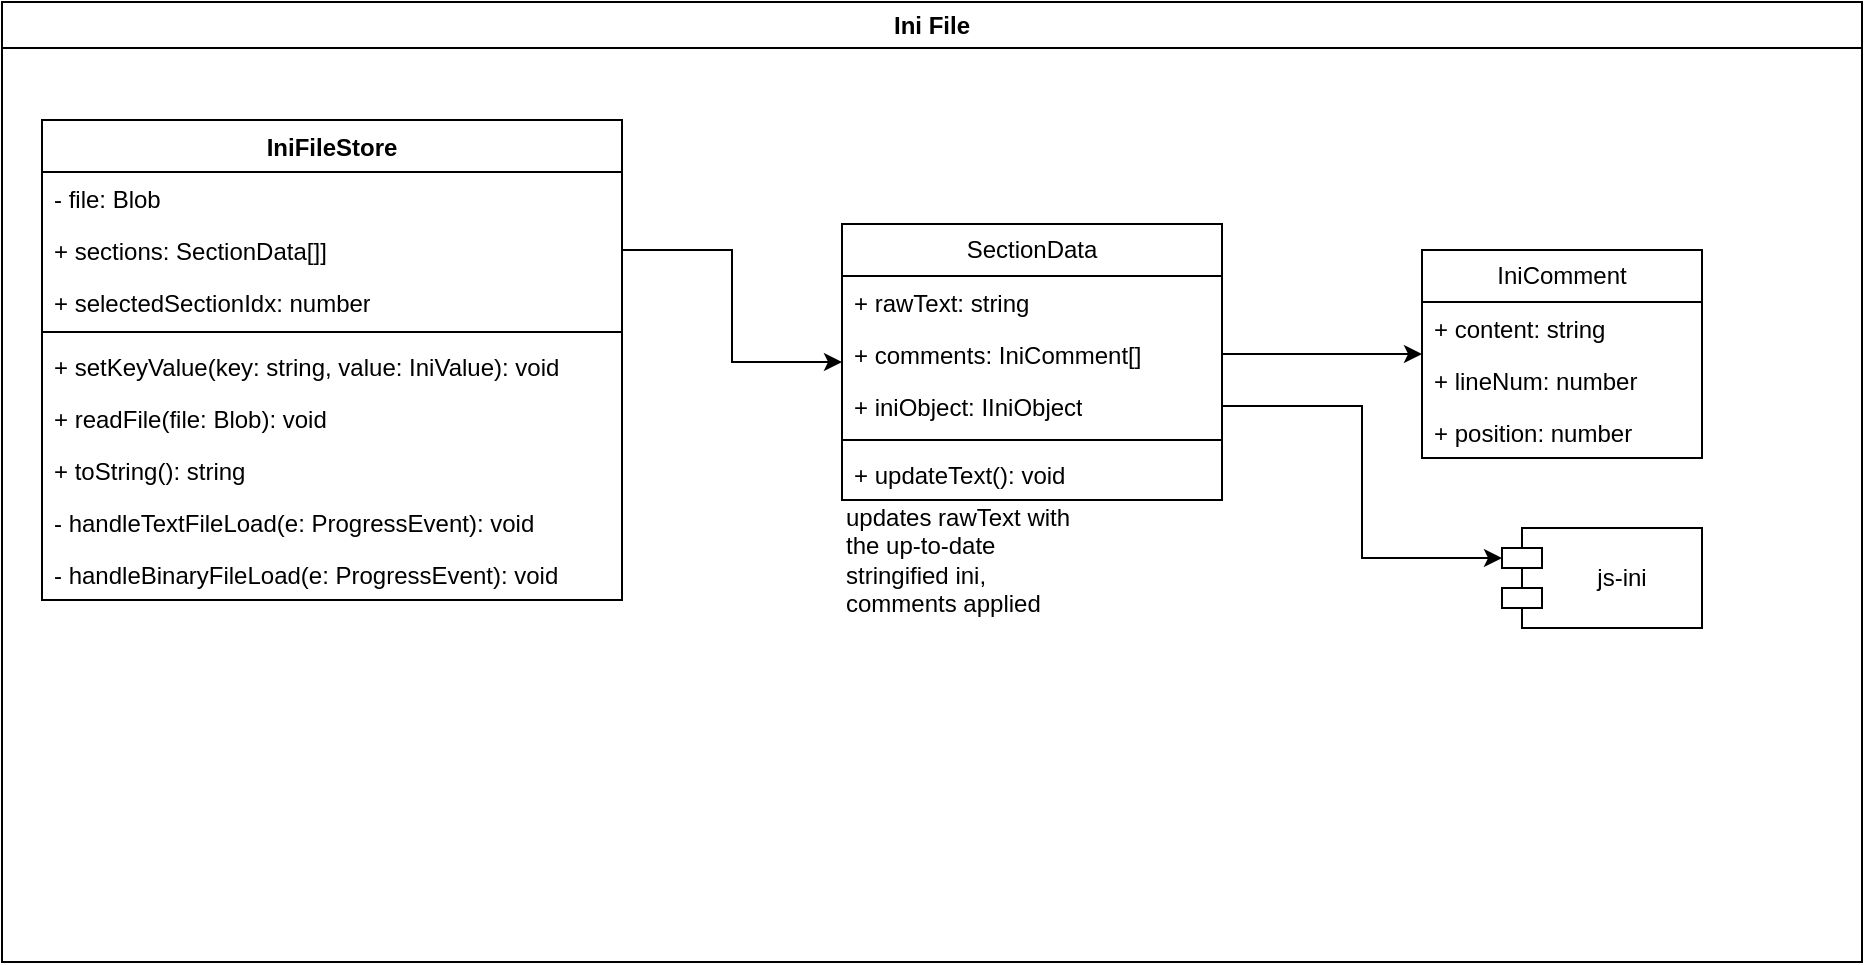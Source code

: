 <mxfile version="21.6.5" type="device">
  <diagram name="Page-1" id="wxFJn7DeGOxnf3FE4H3l">
    <mxGraphModel dx="1418" dy="828" grid="1" gridSize="10" guides="1" tooltips="1" connect="1" arrows="1" fold="1" page="1" pageScale="1" pageWidth="850" pageHeight="1100" math="0" shadow="0">
      <root>
        <mxCell id="0" />
        <mxCell id="1" parent="0" />
        <mxCell id="KkaFJ8NdGpzKe8xKeU3h-1" value="Ini File" style="swimlane;whiteSpace=wrap;html=1;" vertex="1" parent="1">
          <mxGeometry x="40" y="50" width="930" height="480" as="geometry" />
        </mxCell>
        <mxCell id="KkaFJ8NdGpzKe8xKeU3h-2" value="SectionData" style="swimlane;fontStyle=0;childLayout=stackLayout;horizontal=1;startSize=26;fillColor=none;horizontalStack=0;resizeParent=1;resizeParentMax=0;resizeLast=0;collapsible=1;marginBottom=0;whiteSpace=wrap;html=1;" vertex="1" parent="KkaFJ8NdGpzKe8xKeU3h-1">
          <mxGeometry x="420" y="111" width="190" height="138" as="geometry" />
        </mxCell>
        <mxCell id="KkaFJ8NdGpzKe8xKeU3h-3" value="+ rawText: string" style="text;strokeColor=none;fillColor=none;align=left;verticalAlign=top;spacingLeft=4;spacingRight=4;overflow=hidden;rotatable=0;points=[[0,0.5],[1,0.5]];portConstraint=eastwest;whiteSpace=wrap;html=1;" vertex="1" parent="KkaFJ8NdGpzKe8xKeU3h-2">
          <mxGeometry y="26" width="190" height="26" as="geometry" />
        </mxCell>
        <mxCell id="KkaFJ8NdGpzKe8xKeU3h-4" value="+ comments: IniComment[]" style="text;strokeColor=none;fillColor=none;align=left;verticalAlign=top;spacingLeft=4;spacingRight=4;overflow=hidden;rotatable=0;points=[[0,0.5],[1,0.5]];portConstraint=eastwest;whiteSpace=wrap;html=1;" vertex="1" parent="KkaFJ8NdGpzKe8xKeU3h-2">
          <mxGeometry y="52" width="190" height="26" as="geometry" />
        </mxCell>
        <mxCell id="KkaFJ8NdGpzKe8xKeU3h-5" value="+ iniObject: IIniObject" style="text;strokeColor=none;fillColor=none;align=left;verticalAlign=top;spacingLeft=4;spacingRight=4;overflow=hidden;rotatable=0;points=[[0,0.5],[1,0.5]];portConstraint=eastwest;whiteSpace=wrap;html=1;" vertex="1" parent="KkaFJ8NdGpzKe8xKeU3h-2">
          <mxGeometry y="78" width="190" height="26" as="geometry" />
        </mxCell>
        <mxCell id="KkaFJ8NdGpzKe8xKeU3h-12" value="" style="line;strokeWidth=1;fillColor=none;align=left;verticalAlign=middle;spacingTop=-1;spacingLeft=3;spacingRight=3;rotatable=0;labelPosition=right;points=[];portConstraint=eastwest;strokeColor=inherit;" vertex="1" parent="KkaFJ8NdGpzKe8xKeU3h-2">
          <mxGeometry y="104" width="190" height="8" as="geometry" />
        </mxCell>
        <mxCell id="KkaFJ8NdGpzKe8xKeU3h-13" value="+ updateText(): void" style="text;strokeColor=none;fillColor=none;align=left;verticalAlign=top;spacingLeft=4;spacingRight=4;overflow=hidden;rotatable=0;points=[[0,0.5],[1,0.5]];portConstraint=eastwest;whiteSpace=wrap;html=1;" vertex="1" parent="KkaFJ8NdGpzKe8xKeU3h-2">
          <mxGeometry y="112" width="190" height="26" as="geometry" />
        </mxCell>
        <mxCell id="KkaFJ8NdGpzKe8xKeU3h-6" value="IniComment" style="swimlane;fontStyle=0;childLayout=stackLayout;horizontal=1;startSize=26;fillColor=none;horizontalStack=0;resizeParent=1;resizeParentMax=0;resizeLast=0;collapsible=1;marginBottom=0;whiteSpace=wrap;html=1;" vertex="1" parent="KkaFJ8NdGpzKe8xKeU3h-1">
          <mxGeometry x="710" y="124" width="140" height="104" as="geometry" />
        </mxCell>
        <mxCell id="KkaFJ8NdGpzKe8xKeU3h-7" value="+ content: string" style="text;strokeColor=none;fillColor=none;align=left;verticalAlign=top;spacingLeft=4;spacingRight=4;overflow=hidden;rotatable=0;points=[[0,0.5],[1,0.5]];portConstraint=eastwest;whiteSpace=wrap;html=1;" vertex="1" parent="KkaFJ8NdGpzKe8xKeU3h-6">
          <mxGeometry y="26" width="140" height="26" as="geometry" />
        </mxCell>
        <mxCell id="KkaFJ8NdGpzKe8xKeU3h-8" value="+ lineNum: number" style="text;strokeColor=none;fillColor=none;align=left;verticalAlign=top;spacingLeft=4;spacingRight=4;overflow=hidden;rotatable=0;points=[[0,0.5],[1,0.5]];portConstraint=eastwest;whiteSpace=wrap;html=1;" vertex="1" parent="KkaFJ8NdGpzKe8xKeU3h-6">
          <mxGeometry y="52" width="140" height="26" as="geometry" />
        </mxCell>
        <mxCell id="KkaFJ8NdGpzKe8xKeU3h-9" value="+ position: number" style="text;strokeColor=none;fillColor=none;align=left;verticalAlign=top;spacingLeft=4;spacingRight=4;overflow=hidden;rotatable=0;points=[[0,0.5],[1,0.5]];portConstraint=eastwest;whiteSpace=wrap;html=1;" vertex="1" parent="KkaFJ8NdGpzKe8xKeU3h-6">
          <mxGeometry y="78" width="140" height="26" as="geometry" />
        </mxCell>
        <mxCell id="KkaFJ8NdGpzKe8xKeU3h-11" style="edgeStyle=orthogonalEdgeStyle;rounded=0;orthogonalLoop=1;jettySize=auto;html=1;" edge="1" parent="KkaFJ8NdGpzKe8xKeU3h-1" source="KkaFJ8NdGpzKe8xKeU3h-4" target="KkaFJ8NdGpzKe8xKeU3h-6">
          <mxGeometry relative="1" as="geometry" />
        </mxCell>
        <mxCell id="KkaFJ8NdGpzKe8xKeU3h-14" value="updates rawText with the up-to-date stringified ini, comments applied" style="text;html=1;strokeColor=none;fillColor=none;align=left;verticalAlign=top;whiteSpace=wrap;rounded=0;" vertex="1" parent="KkaFJ8NdGpzKe8xKeU3h-1">
          <mxGeometry x="420" y="244" width="120" height="72" as="geometry" />
        </mxCell>
        <mxCell id="KkaFJ8NdGpzKe8xKeU3h-15" value="js-ini" style="shape=module;align=left;spacingLeft=20;align=center;verticalAlign=middle;whiteSpace=wrap;html=1;" vertex="1" parent="KkaFJ8NdGpzKe8xKeU3h-1">
          <mxGeometry x="750" y="263" width="100" height="50" as="geometry" />
        </mxCell>
        <mxCell id="KkaFJ8NdGpzKe8xKeU3h-16" style="edgeStyle=orthogonalEdgeStyle;rounded=0;orthogonalLoop=1;jettySize=auto;html=1;entryX=0;entryY=0;entryDx=0;entryDy=15;entryPerimeter=0;" edge="1" parent="KkaFJ8NdGpzKe8xKeU3h-1" source="KkaFJ8NdGpzKe8xKeU3h-5" target="KkaFJ8NdGpzKe8xKeU3h-15">
          <mxGeometry relative="1" as="geometry" />
        </mxCell>
        <mxCell id="KkaFJ8NdGpzKe8xKeU3h-21" value="IniFileStore" style="swimlane;fontStyle=1;align=center;verticalAlign=top;childLayout=stackLayout;horizontal=1;startSize=26;horizontalStack=0;resizeParent=1;resizeParentMax=0;resizeLast=0;collapsible=1;marginBottom=0;whiteSpace=wrap;html=1;" vertex="1" parent="KkaFJ8NdGpzKe8xKeU3h-1">
          <mxGeometry x="20" y="59" width="290" height="240" as="geometry" />
        </mxCell>
        <mxCell id="KkaFJ8NdGpzKe8xKeU3h-27" value="- file: Blob" style="text;strokeColor=none;fillColor=none;align=left;verticalAlign=top;spacingLeft=4;spacingRight=4;overflow=hidden;rotatable=0;points=[[0,0.5],[1,0.5]];portConstraint=eastwest;whiteSpace=wrap;html=1;" vertex="1" parent="KkaFJ8NdGpzKe8xKeU3h-21">
          <mxGeometry y="26" width="290" height="26" as="geometry" />
        </mxCell>
        <mxCell id="KkaFJ8NdGpzKe8xKeU3h-25" value="+ sections: SectionData[]]" style="text;strokeColor=none;fillColor=none;align=left;verticalAlign=top;spacingLeft=4;spacingRight=4;overflow=hidden;rotatable=0;points=[[0,0.5],[1,0.5]];portConstraint=eastwest;whiteSpace=wrap;html=1;" vertex="1" parent="KkaFJ8NdGpzKe8xKeU3h-21">
          <mxGeometry y="52" width="290" height="26" as="geometry" />
        </mxCell>
        <mxCell id="KkaFJ8NdGpzKe8xKeU3h-29" value="+ selectedSectionIdx: number" style="text;strokeColor=none;fillColor=none;align=left;verticalAlign=top;spacingLeft=4;spacingRight=4;overflow=hidden;rotatable=0;points=[[0,0.5],[1,0.5]];portConstraint=eastwest;whiteSpace=wrap;html=1;" vertex="1" parent="KkaFJ8NdGpzKe8xKeU3h-21">
          <mxGeometry y="78" width="290" height="24" as="geometry" />
        </mxCell>
        <mxCell id="KkaFJ8NdGpzKe8xKeU3h-23" value="" style="line;strokeWidth=1;fillColor=none;align=left;verticalAlign=middle;spacingTop=-1;spacingLeft=3;spacingRight=3;rotatable=0;labelPosition=right;points=[];portConstraint=eastwest;strokeColor=inherit;" vertex="1" parent="KkaFJ8NdGpzKe8xKeU3h-21">
          <mxGeometry y="102" width="290" height="8" as="geometry" />
        </mxCell>
        <mxCell id="KkaFJ8NdGpzKe8xKeU3h-24" value="+ setKeyValue(key: string, value: IniValue): void" style="text;strokeColor=none;fillColor=none;align=left;verticalAlign=top;spacingLeft=4;spacingRight=4;overflow=hidden;rotatable=0;points=[[0,0.5],[1,0.5]];portConstraint=eastwest;whiteSpace=wrap;html=1;" vertex="1" parent="KkaFJ8NdGpzKe8xKeU3h-21">
          <mxGeometry y="110" width="290" height="26" as="geometry" />
        </mxCell>
        <mxCell id="KkaFJ8NdGpzKe8xKeU3h-30" value="+ readFile(file: Blob): void" style="text;strokeColor=none;fillColor=none;align=left;verticalAlign=top;spacingLeft=4;spacingRight=4;overflow=hidden;rotatable=0;points=[[0,0.5],[1,0.5]];portConstraint=eastwest;whiteSpace=wrap;html=1;" vertex="1" parent="KkaFJ8NdGpzKe8xKeU3h-21">
          <mxGeometry y="136" width="290" height="26" as="geometry" />
        </mxCell>
        <mxCell id="KkaFJ8NdGpzKe8xKeU3h-31" value="+ toString(): string" style="text;strokeColor=none;fillColor=none;align=left;verticalAlign=top;spacingLeft=4;spacingRight=4;overflow=hidden;rotatable=0;points=[[0,0.5],[1,0.5]];portConstraint=eastwest;whiteSpace=wrap;html=1;" vertex="1" parent="KkaFJ8NdGpzKe8xKeU3h-21">
          <mxGeometry y="162" width="290" height="26" as="geometry" />
        </mxCell>
        <mxCell id="KkaFJ8NdGpzKe8xKeU3h-32" value="- handleTextFileLoad(e: ProgressEvent): void" style="text;strokeColor=none;fillColor=none;align=left;verticalAlign=top;spacingLeft=4;spacingRight=4;overflow=hidden;rotatable=0;points=[[0,0.5],[1,0.5]];portConstraint=eastwest;whiteSpace=wrap;html=1;" vertex="1" parent="KkaFJ8NdGpzKe8xKeU3h-21">
          <mxGeometry y="188" width="290" height="26" as="geometry" />
        </mxCell>
        <mxCell id="KkaFJ8NdGpzKe8xKeU3h-33" value="- handleBinaryFileLoad(e: ProgressEvent): void" style="text;strokeColor=none;fillColor=none;align=left;verticalAlign=top;spacingLeft=4;spacingRight=4;overflow=hidden;rotatable=0;points=[[0,0.5],[1,0.5]];portConstraint=eastwest;whiteSpace=wrap;html=1;" vertex="1" parent="KkaFJ8NdGpzKe8xKeU3h-21">
          <mxGeometry y="214" width="290" height="26" as="geometry" />
        </mxCell>
        <mxCell id="KkaFJ8NdGpzKe8xKeU3h-28" style="edgeStyle=orthogonalEdgeStyle;rounded=0;orthogonalLoop=1;jettySize=auto;html=1;" edge="1" parent="KkaFJ8NdGpzKe8xKeU3h-1" source="KkaFJ8NdGpzKe8xKeU3h-25" target="KkaFJ8NdGpzKe8xKeU3h-2">
          <mxGeometry relative="1" as="geometry" />
        </mxCell>
      </root>
    </mxGraphModel>
  </diagram>
</mxfile>
